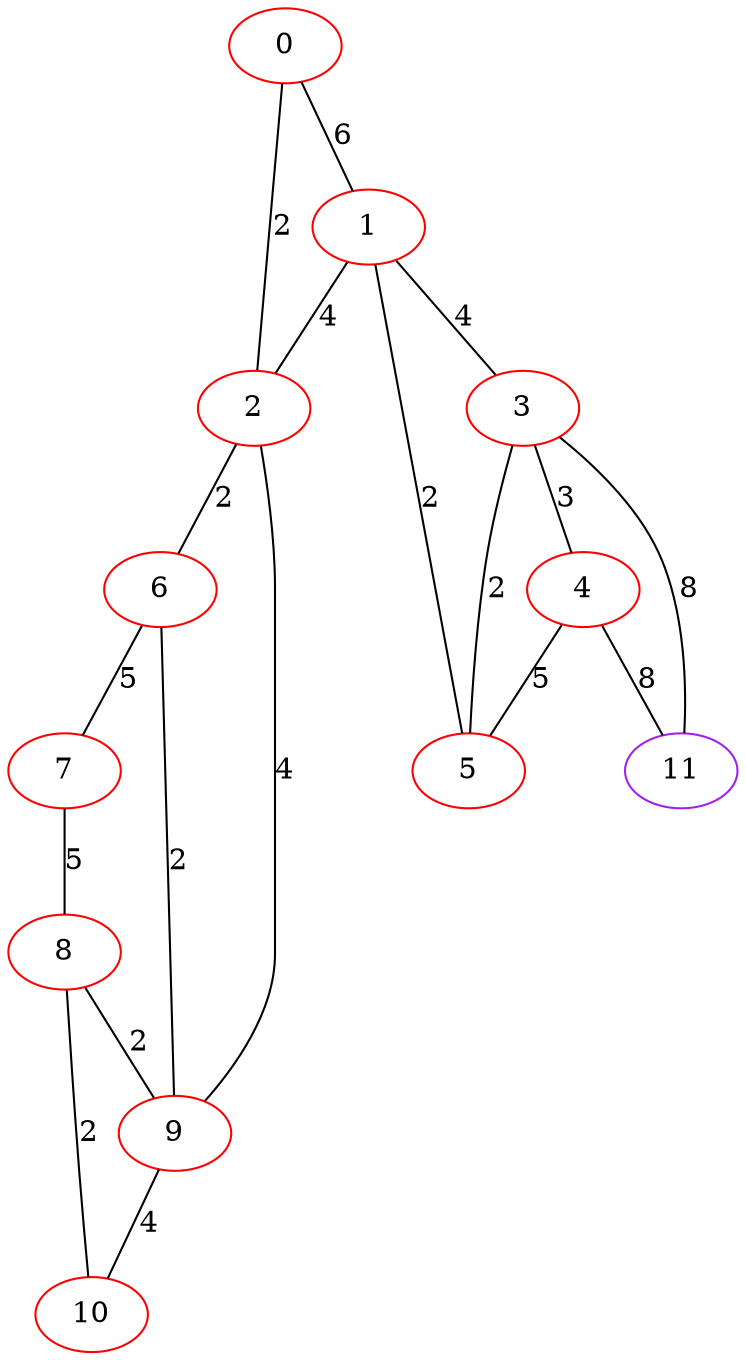 graph "" {
0 [color=red, weight=1];
1 [color=red, weight=1];
2 [color=red, weight=1];
3 [color=red, weight=1];
4 [color=red, weight=1];
5 [color=red, weight=1];
6 [color=red, weight=1];
7 [color=red, weight=1];
8 [color=red, weight=1];
9 [color=red, weight=1];
10 [color=red, weight=1];
11 [color=purple, weight=4];
0 -- 1  [key=0, label=6];
0 -- 2  [key=0, label=2];
1 -- 2  [key=0, label=4];
1 -- 3  [key=0, label=4];
1 -- 5  [key=0, label=2];
2 -- 6  [key=0, label=2];
2 -- 9  [key=0, label=4];
3 -- 11  [key=0, label=8];
3 -- 4  [key=0, label=3];
3 -- 5  [key=0, label=2];
4 -- 11  [key=0, label=8];
4 -- 5  [key=0, label=5];
6 -- 9  [key=0, label=2];
6 -- 7  [key=0, label=5];
7 -- 8  [key=0, label=5];
8 -- 9  [key=0, label=2];
8 -- 10  [key=0, label=2];
9 -- 10  [key=0, label=4];
}
